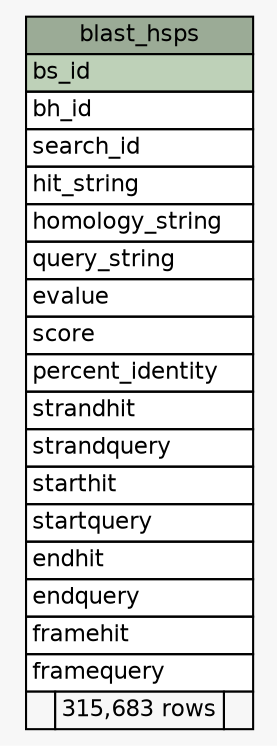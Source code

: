 // dot 2.30.1 on Mac OS X 10.8.3
// SchemaSpy rev 590
digraph "blast_hsps" {
  graph [
    rankdir="RL"
    bgcolor="#f7f7f7"
    nodesep="0.18"
    ranksep="0.46"
    fontname="Helvetica"
    fontsize="11"
  ];
  node [
    fontname="Helvetica"
    fontsize="11"
    shape="plaintext"
  ];
  edge [
    arrowsize="0.8"
  ];
  "blast_hsps" [
    label=<
    <TABLE BORDER="0" CELLBORDER="1" CELLSPACING="0" BGCOLOR="#ffffff">
      <TR><TD COLSPAN="3" BGCOLOR="#9bab96" ALIGN="CENTER">blast_hsps</TD></TR>
      <TR><TD PORT="bs_id" COLSPAN="3" BGCOLOR="#bed1b8" ALIGN="LEFT">bs_id</TD></TR>
      <TR><TD PORT="bh_id" COLSPAN="3" ALIGN="LEFT">bh_id</TD></TR>
      <TR><TD PORT="search_id" COLSPAN="3" ALIGN="LEFT">search_id</TD></TR>
      <TR><TD PORT="hit_string" COLSPAN="3" ALIGN="LEFT">hit_string</TD></TR>
      <TR><TD PORT="homology_string" COLSPAN="3" ALIGN="LEFT">homology_string</TD></TR>
      <TR><TD PORT="query_string" COLSPAN="3" ALIGN="LEFT">query_string</TD></TR>
      <TR><TD PORT="evalue" COLSPAN="3" ALIGN="LEFT">evalue</TD></TR>
      <TR><TD PORT="score" COLSPAN="3" ALIGN="LEFT">score</TD></TR>
      <TR><TD PORT="percent_identity" COLSPAN="3" ALIGN="LEFT">percent_identity</TD></TR>
      <TR><TD PORT="strandhit" COLSPAN="3" ALIGN="LEFT">strandhit</TD></TR>
      <TR><TD PORT="strandquery" COLSPAN="3" ALIGN="LEFT">strandquery</TD></TR>
      <TR><TD PORT="starthit" COLSPAN="3" ALIGN="LEFT">starthit</TD></TR>
      <TR><TD PORT="startquery" COLSPAN="3" ALIGN="LEFT">startquery</TD></TR>
      <TR><TD PORT="endhit" COLSPAN="3" ALIGN="LEFT">endhit</TD></TR>
      <TR><TD PORT="endquery" COLSPAN="3" ALIGN="LEFT">endquery</TD></TR>
      <TR><TD PORT="framehit" COLSPAN="3" ALIGN="LEFT">framehit</TD></TR>
      <TR><TD PORT="framequery" COLSPAN="3" ALIGN="LEFT">framequery</TD></TR>
      <TR><TD ALIGN="LEFT" BGCOLOR="#f7f7f7">  </TD><TD ALIGN="RIGHT" BGCOLOR="#f7f7f7">315,683 rows</TD><TD ALIGN="RIGHT" BGCOLOR="#f7f7f7">  </TD></TR>
    </TABLE>>
    URL="tables/blast_hsps.html"
    tooltip="blast_hsps"
  ];
}
